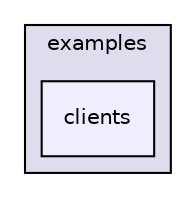 digraph "examples/clients" {
  compound=true
  node [ fontsize="10", fontname="Helvetica"];
  edge [ labelfontsize="10", labelfontname="Helvetica"];
  subgraph clusterdir_d28a4824dc47e487b107a5db32ef43c4 {
    graph [ bgcolor="#ddddee", pencolor="black", label="examples" fontname="Helvetica", fontsize="10", URL="dir_d28a4824dc47e487b107a5db32ef43c4.html"]
  dir_b8988deff250ade374a7ddc919707157 [shape=box, label="clients", style="filled", fillcolor="#eeeeff", pencolor="black", URL="dir_b8988deff250ade374a7ddc919707157.html"];
  }
}
